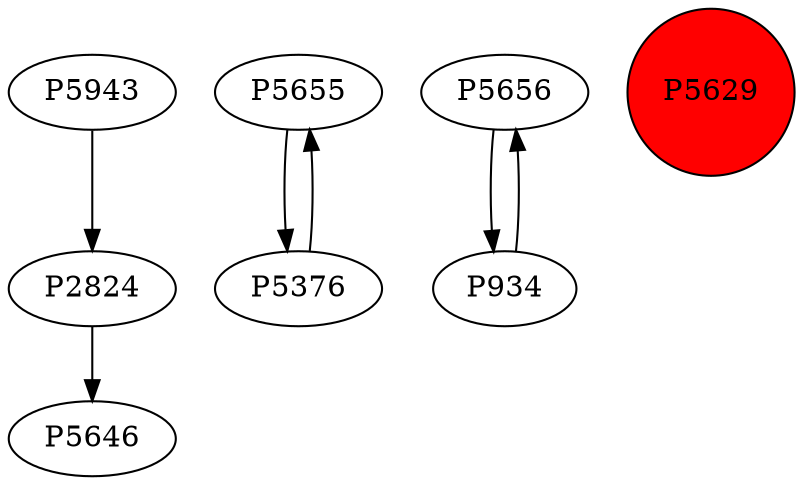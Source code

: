 digraph {
	P5943 -> P2824
	P2824 -> P5646
	P5655 -> P5376
	P5656 -> P934
	P934 -> P5656
	P5376 -> P5655
	P5629 [shape=circle]
	P5629 [style=filled]
	P5629 [fillcolor=red]
}